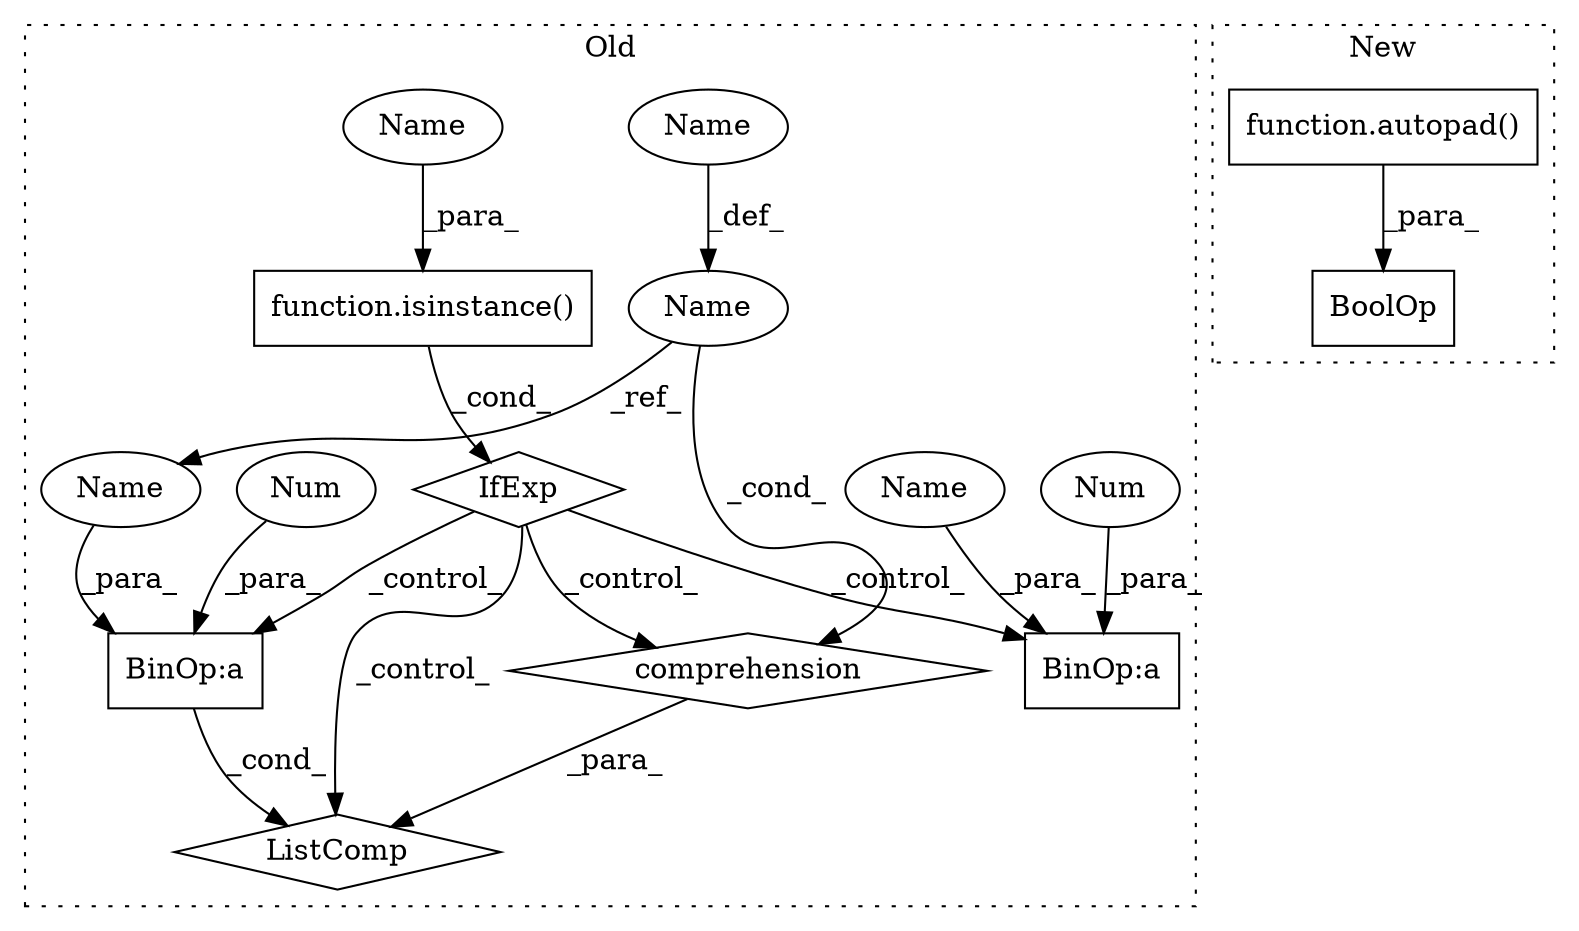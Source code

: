 digraph G {
subgraph cluster0 {
1 [label="IfExp" a="51" s="416,438" l="4,6" shape="diamond"];
4 [label="BinOp:a" a="82" s="411" l="4" shape="box"];
5 [label="BinOp:a" a="82" s="446" l="4" shape="box"];
6 [label="Name" a="87" s="456" l="1" shape="ellipse"];
7 [label="comprehension" a="45" s="452" l="3" shape="diamond"];
8 [label="ListComp" a="106" s="444" l="19" shape="diamond"];
9 [label="function.isinstance()" a="75" s="420,437" l="11,1" shape="box"];
10 [label="Num" a="76" s="450" l="1" shape="ellipse"];
11 [label="Num" a="76" s="415" l="1" shape="ellipse"];
12 [label="Name" a="87" s="445" l="1" shape="ellipse"];
13 [label="Name" a="87" s="410" l="1" shape="ellipse"];
14 [label="Name" a="87" s="461" l="1" shape="ellipse"];
15 [label="Name" a="87" s="431" l="1" shape="ellipse"];
label = "Old";
style="dotted";
}
subgraph cluster1 {
2 [label="BoolOp" a="72" s="573" l="15" shape="box"];
3 [label="function.autopad()" a="75" s="578,587" l="8,1" shape="box"];
label = "New";
style="dotted";
}
1 -> 5 [label="_control_"];
1 -> 7 [label="_control_"];
1 -> 8 [label="_control_"];
1 -> 4 [label="_control_"];
3 -> 2 [label="_para_"];
5 -> 8 [label="_cond_"];
6 -> 12 [label="_ref_"];
6 -> 7 [label="_cond_"];
7 -> 8 [label="_para_"];
9 -> 1 [label="_cond_"];
10 -> 5 [label="_para_"];
11 -> 4 [label="_para_"];
12 -> 5 [label="_para_"];
13 -> 4 [label="_para_"];
14 -> 6 [label="_def_"];
15 -> 9 [label="_para_"];
}